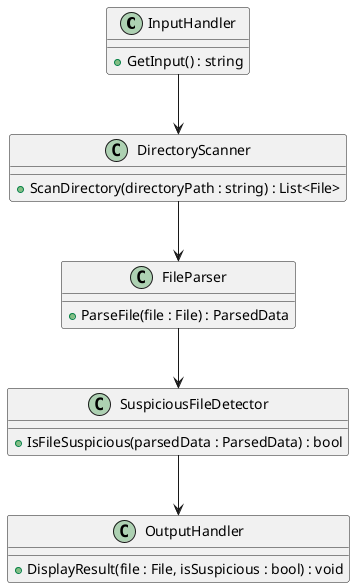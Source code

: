 ﻿@startuml

class InputHandler {
 +GetInput() : string
}

class DirectoryScanner {
 +ScanDirectory(directoryPath : string) : List<File>
}

class FileParser {
 +ParseFile(file : File) : ParsedData
}

class SuspiciousFileDetector {
 +IsFileSuspicious(parsedData : ParsedData) : bool
}

class OutputHandler {
 +DisplayResult(file : File, isSuspicious : bool) : void
}

InputHandler --> DirectoryScanner
DirectoryScanner --> FileParser
FileParser --> SuspiciousFileDetector
SuspiciousFileDetector --> OutputHandler

@enduml